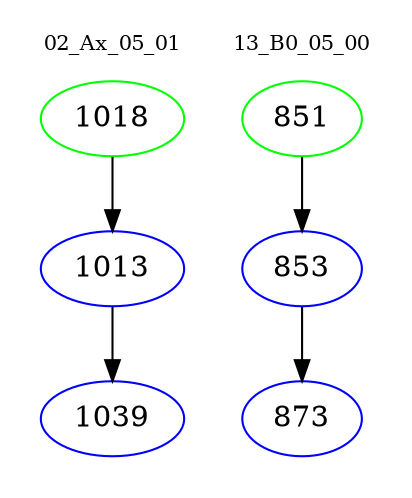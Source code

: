 digraph{
subgraph cluster_0 {
color = white
label = "02_Ax_05_01";
fontsize=10;
T0_1018 [label="1018", color="green"]
T0_1018 -> T0_1013 [color="black"]
T0_1013 [label="1013", color="blue"]
T0_1013 -> T0_1039 [color="black"]
T0_1039 [label="1039", color="blue"]
}
subgraph cluster_1 {
color = white
label = "13_B0_05_00";
fontsize=10;
T1_851 [label="851", color="green"]
T1_851 -> T1_853 [color="black"]
T1_853 [label="853", color="blue"]
T1_853 -> T1_873 [color="black"]
T1_873 [label="873", color="blue"]
}
}
